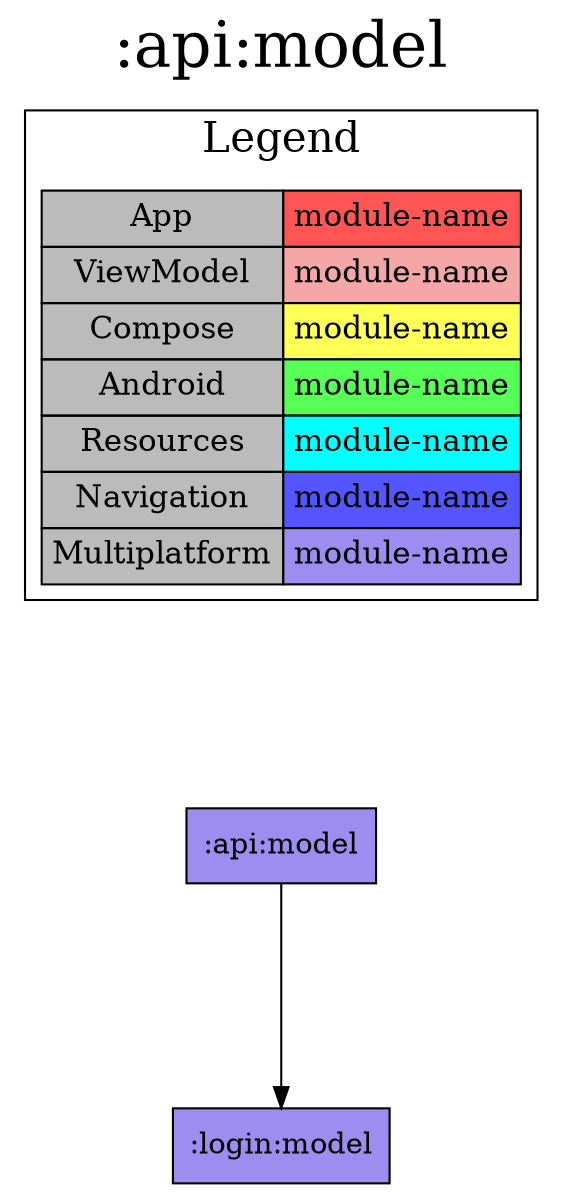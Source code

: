 digraph {
edge ["dir"="forward"]
graph ["dpi"="100","label"=":api:model","labelloc"="t","fontsize"="30","ranksep"="1.5","rankdir"="TB"]
node ["style"="filled"]
":api:model" ["fillcolor"="#9D8DF1","shape"="box"]
":login:model" ["fillcolor"="#9D8DF1","shape"="box"]
{
edge ["dir"="none"]
graph ["rank"="same"]
}
":api:model" -> ":login:model"
subgraph "cluster_legend" {
edge ["dir"="none"]
graph ["label"="Legend","fontsize"="20"]
"Legend" ["style"="filled","fillcolor"="#bbbbbb","shape"="none","margin"="0","fontsize"="15","label"=<
<TABLE BORDER="0" CELLBORDER="1" CELLSPACING="0" CELLPADDING="4">
<TR><TD>App</TD><TD BGCOLOR="#FF5555">module-name</TD></TR>
<TR><TD>ViewModel</TD><TD BGCOLOR="#F5A6A6">module-name</TD></TR>
<TR><TD>Compose</TD><TD BGCOLOR="#FFFF55">module-name</TD></TR>
<TR><TD>Android</TD><TD BGCOLOR="#55FF55">module-name</TD></TR>
<TR><TD>Resources</TD><TD BGCOLOR="#00FFFF">module-name</TD></TR>
<TR><TD>Navigation</TD><TD BGCOLOR="#5555FF">module-name</TD></TR>
<TR><TD>Multiplatform</TD><TD BGCOLOR="#9D8DF1">module-name</TD></TR>
</TABLE>
>]
} -> ":api:model" ["style"="invis"]
}